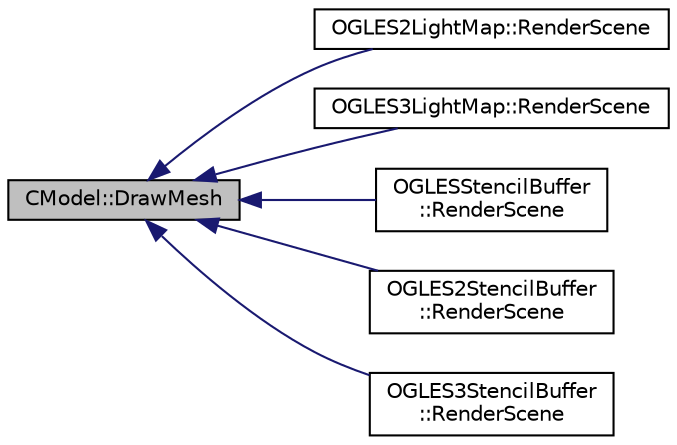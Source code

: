 digraph "CModel::DrawMesh"
{
  edge [fontname="Helvetica",fontsize="10",labelfontname="Helvetica",labelfontsize="10"];
  node [fontname="Helvetica",fontsize="10",shape=record];
  rankdir="LR";
  Node1 [label="CModel::DrawMesh",height=0.2,width=0.4,color="black", fillcolor="grey75", style="filled", fontcolor="black"];
  Node1 -> Node2 [dir="back",color="midnightblue",fontsize="10",style="solid",fontname="Helvetica"];
  Node2 [label="OGLES2LightMap::RenderScene",height=0.2,width=0.4,color="black", fillcolor="white", style="filled",URL="$class_o_g_l_e_s2_light_map.html#a9b6b8054c370fd7a9b3b17cffddbde65"];
  Node1 -> Node3 [dir="back",color="midnightblue",fontsize="10",style="solid",fontname="Helvetica"];
  Node3 [label="OGLES3LightMap::RenderScene",height=0.2,width=0.4,color="black", fillcolor="white", style="filled",URL="$class_o_g_l_e_s3_light_map.html#a3b6a2b87059eb8f336241ac9da43ec3e"];
  Node1 -> Node4 [dir="back",color="midnightblue",fontsize="10",style="solid",fontname="Helvetica"];
  Node4 [label="OGLESStencilBuffer\l::RenderScene",height=0.2,width=0.4,color="black", fillcolor="white", style="filled",URL="$class_o_g_l_e_s_stencil_buffer.html#a54c8399b5a2e2fab387927a3acb5ca6d"];
  Node1 -> Node5 [dir="back",color="midnightblue",fontsize="10",style="solid",fontname="Helvetica"];
  Node5 [label="OGLES2StencilBuffer\l::RenderScene",height=0.2,width=0.4,color="black", fillcolor="white", style="filled",URL="$class_o_g_l_e_s2_stencil_buffer.html#acc86da305a2f068e2ea803dcdc39197e"];
  Node1 -> Node6 [dir="back",color="midnightblue",fontsize="10",style="solid",fontname="Helvetica"];
  Node6 [label="OGLES3StencilBuffer\l::RenderScene",height=0.2,width=0.4,color="black", fillcolor="white", style="filled",URL="$class_o_g_l_e_s3_stencil_buffer.html#af5cc24685ad3c361fe7db05e42dbb17d"];
}
